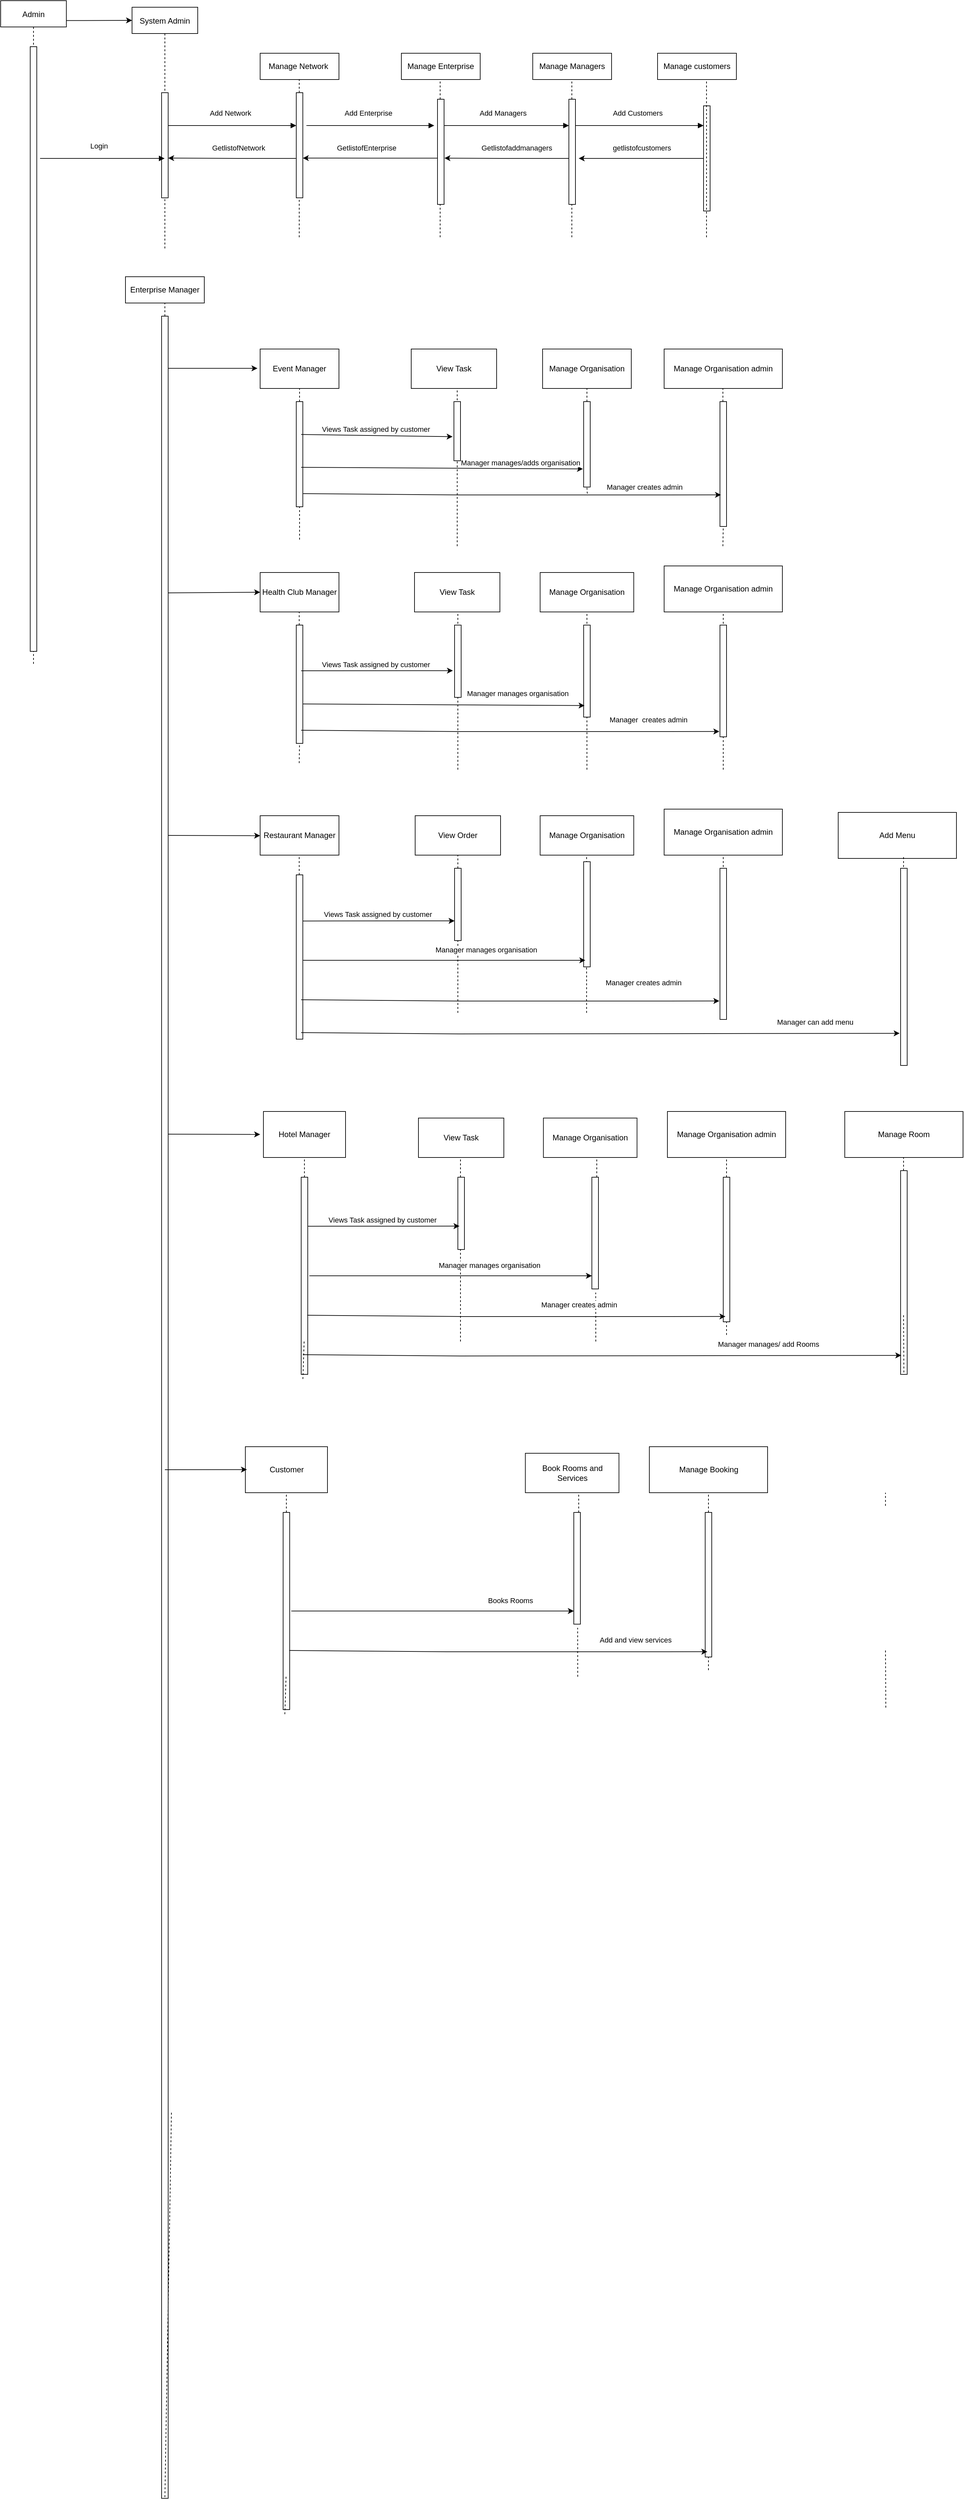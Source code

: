 <mxfile version="20.6.2" type="device"><diagram id="kgpKYQtTHZ0yAKxKKP6v" name="Page-1"><mxGraphModel dx="1221" dy="681" grid="1" gridSize="10" guides="1" tooltips="1" connect="1" arrows="1" fold="1" page="1" pageScale="1" pageWidth="850" pageHeight="1100" math="0" shadow="0"><root><mxCell id="0"/><mxCell id="1" parent="0"/><mxCell id="3nuBFxr9cyL0pnOWT2aG-1" value="Admin" style="shape=umlLifeline;perimeter=lifelinePerimeter;container=1;collapsible=0;recursiveResize=0;rounded=0;shadow=0;strokeWidth=1;" parent="1" vertex="1"><mxGeometry x="120" width="100" height="1010" as="geometry"/></mxCell><mxCell id="3nuBFxr9cyL0pnOWT2aG-2" value="" style="points=[];perimeter=orthogonalPerimeter;rounded=0;shadow=0;strokeWidth=1;" parent="3nuBFxr9cyL0pnOWT2aG-1" vertex="1"><mxGeometry x="45" y="70" width="10" height="920" as="geometry"/></mxCell><mxCell id="3nuBFxr9cyL0pnOWT2aG-5" value="System Admin" style="shape=umlLifeline;perimeter=lifelinePerimeter;container=1;collapsible=0;recursiveResize=0;rounded=0;shadow=0;strokeWidth=1;" parent="1" vertex="1"><mxGeometry x="320" y="10" width="100" height="370" as="geometry"/></mxCell><mxCell id="3nuBFxr9cyL0pnOWT2aG-6" value="" style="points=[];perimeter=orthogonalPerimeter;rounded=0;shadow=0;strokeWidth=1;" parent="3nuBFxr9cyL0pnOWT2aG-5" vertex="1"><mxGeometry x="45" y="130" width="10" height="160" as="geometry"/></mxCell><mxCell id="3nuBFxr9cyL0pnOWT2aG-8" value="Login " style="verticalAlign=bottom;endArrow=block;shadow=0;strokeWidth=1;" parent="1" target="3nuBFxr9cyL0pnOWT2aG-5" edge="1"><mxGeometry x="-0.033" y="10" relative="1" as="geometry"><mxPoint x="180" y="240" as="sourcePoint"/><Array as="points"/><mxPoint as="offset"/></mxGeometry></mxCell><mxCell id="jRgz4-B-qj4-NS5iM1gF-8" value="Manage Network&amp;nbsp;" style="rounded=0;whiteSpace=wrap;html=1;" vertex="1" parent="1"><mxGeometry x="515" y="80" width="120" height="40" as="geometry"/></mxCell><mxCell id="jRgz4-B-qj4-NS5iM1gF-14" value="Manage Enterprise" style="rounded=0;whiteSpace=wrap;html=1;" vertex="1" parent="1"><mxGeometry x="730" y="80" width="120" height="40" as="geometry"/></mxCell><mxCell id="jRgz4-B-qj4-NS5iM1gF-15" value="Manage Managers" style="rounded=0;whiteSpace=wrap;html=1;" vertex="1" parent="1"><mxGeometry x="930" y="80" width="120" height="40" as="geometry"/></mxCell><mxCell id="jRgz4-B-qj4-NS5iM1gF-16" value="Manage customers" style="rounded=0;whiteSpace=wrap;html=1;" vertex="1" parent="1"><mxGeometry x="1120" y="80" width="120" height="40" as="geometry"/></mxCell><mxCell id="jRgz4-B-qj4-NS5iM1gF-18" value="Add Network" style="verticalAlign=bottom;endArrow=block;shadow=0;strokeWidth=1;" edge="1" parent="1"><mxGeometry x="-0.028" y="10" relative="1" as="geometry"><mxPoint x="375.5" y="190" as="sourcePoint"/><mxPoint x="570" y="190" as="targetPoint"/><Array as="points"><mxPoint x="470.5" y="190"/></Array><mxPoint as="offset"/></mxGeometry></mxCell><mxCell id="jRgz4-B-qj4-NS5iM1gF-20" value="&lt;div style=&quot;text-align: center;&quot;&gt;&lt;span style=&quot;font-size: 11px; background-color: rgb(255, 255, 255);&quot;&gt;GetlistofNetwork&lt;/span&gt;&lt;/div&gt;" style="text;whiteSpace=wrap;html=1;" vertex="1" parent="1"><mxGeometry x="440" y="210" width="100" height="40" as="geometry"/></mxCell><mxCell id="jRgz4-B-qj4-NS5iM1gF-23" value="" style="points=[];perimeter=orthogonalPerimeter;rounded=0;shadow=0;strokeWidth=1;" vertex="1" parent="1"><mxGeometry x="1190" y="160" width="10" height="160" as="geometry"/></mxCell><mxCell id="jRgz4-B-qj4-NS5iM1gF-24" value="Add Enterprise" style="verticalAlign=bottom;endArrow=block;shadow=0;strokeWidth=1;" edge="1" parent="1"><mxGeometry x="-0.028" y="10" relative="1" as="geometry"><mxPoint x="585.5" y="190" as="sourcePoint"/><mxPoint x="780" y="190" as="targetPoint"/><Array as="points"><mxPoint x="680.5" y="190"/></Array><mxPoint as="offset"/></mxGeometry></mxCell><mxCell id="jRgz4-B-qj4-NS5iM1gF-25" style="edgeStyle=orthogonalEdgeStyle;rounded=0;orthogonalLoop=1;jettySize=auto;html=1;exitX=0.048;exitY=0.56;exitDx=0;exitDy=0;exitPerimeter=0;entryX=1;entryY=0.622;entryDx=0;entryDy=0;entryPerimeter=0;" edge="1" parent="1" source="jRgz4-B-qj4-NS5iM1gF-21" target="jRgz4-B-qj4-NS5iM1gF-1"><mxGeometry relative="1" as="geometry"><mxPoint x="780" y="240.03" as="sourcePoint"/><mxPoint x="590.55" y="239.55" as="targetPoint"/><Array as="points"/></mxGeometry></mxCell><mxCell id="jRgz4-B-qj4-NS5iM1gF-27" value="&lt;span style=&quot;color: rgb(0, 0, 0); font-family: Helvetica; font-size: 11px; font-style: normal; font-variant-ligatures: normal; font-variant-caps: normal; font-weight: 400; letter-spacing: normal; orphans: 2; text-align: center; text-indent: 0px; text-transform: none; widows: 2; word-spacing: 0px; -webkit-text-stroke-width: 0px; background-color: rgb(255, 255, 255); text-decoration-thickness: initial; text-decoration-style: initial; text-decoration-color: initial; float: none; display: inline !important;&quot;&gt;GetlistofEnterprise&lt;/span&gt;" style="text;whiteSpace=wrap;html=1;" vertex="1" parent="1"><mxGeometry x="630" y="210" width="110" height="40" as="geometry"/></mxCell><mxCell id="jRgz4-B-qj4-NS5iM1gF-28" value="Add Managers" style="verticalAlign=bottom;endArrow=block;shadow=0;strokeWidth=1;" edge="1" parent="1"><mxGeometry x="-0.028" y="10" relative="1" as="geometry"><mxPoint x="790.5" y="190" as="sourcePoint"/><mxPoint x="985" y="190" as="targetPoint"/><Array as="points"><mxPoint x="885.5" y="190"/></Array><mxPoint as="offset"/></mxGeometry></mxCell><mxCell id="jRgz4-B-qj4-NS5iM1gF-29" value="Add Customers" style="verticalAlign=bottom;endArrow=block;shadow=0;strokeWidth=1;" edge="1" parent="1"><mxGeometry x="-0.028" y="10" relative="1" as="geometry"><mxPoint x="995.5" y="190" as="sourcePoint"/><mxPoint x="1190" y="190" as="targetPoint"/><Array as="points"><mxPoint x="1090.5" y="190"/></Array><mxPoint as="offset"/></mxGeometry></mxCell><mxCell id="jRgz4-B-qj4-NS5iM1gF-30" style="edgeStyle=orthogonalEdgeStyle;rounded=0;orthogonalLoop=1;jettySize=auto;html=1;exitX=-0.055;exitY=0.503;exitDx=0;exitDy=0;exitPerimeter=0;" edge="1" parent="1"><mxGeometry relative="1" as="geometry"><mxPoint x="985" y="240.03" as="sourcePoint"/><mxPoint x="795.55" y="239.55" as="targetPoint"/><Array as="points"><mxPoint x="890.55" y="240.55"/></Array></mxGeometry></mxCell><mxCell id="jRgz4-B-qj4-NS5iM1gF-31" style="edgeStyle=orthogonalEdgeStyle;rounded=0;orthogonalLoop=1;jettySize=auto;html=1;exitX=-0.055;exitY=0.503;exitDx=0;exitDy=0;exitPerimeter=0;" edge="1" parent="1"><mxGeometry relative="1" as="geometry"><mxPoint x="1190" y="240.03" as="sourcePoint"/><mxPoint x="1000" y="240" as="targetPoint"/><Array as="points"><mxPoint x="1095.55" y="240.55"/></Array></mxGeometry></mxCell><mxCell id="jRgz4-B-qj4-NS5iM1gF-32" value="&lt;div style=&quot;text-align: center;&quot;&gt;&lt;span style=&quot;font-size: 11px; background-color: rgb(255, 255, 255);&quot;&gt;Getlistofaddmanagers&lt;/span&gt;&lt;/div&gt;" style="text;whiteSpace=wrap;html=1;" vertex="1" parent="1"><mxGeometry x="850" y="210" width="110" height="40" as="geometry"/></mxCell><mxCell id="jRgz4-B-qj4-NS5iM1gF-33" value="&lt;div style=&quot;text-align: center;&quot;&gt;&lt;span style=&quot;font-size: 11px; background-color: rgb(255, 255, 255);&quot;&gt;getlistofcustomers&lt;/span&gt;&lt;/div&gt;" style="text;whiteSpace=wrap;html=1;" vertex="1" parent="1"><mxGeometry x="1050" y="210" width="110" height="40" as="geometry"/></mxCell><mxCell id="jRgz4-B-qj4-NS5iM1gF-34" value="Enterprise Manager" style="rounded=0;whiteSpace=wrap;html=1;" vertex="1" parent="1"><mxGeometry x="310" y="420" width="120" height="40" as="geometry"/></mxCell><mxCell id="jRgz4-B-qj4-NS5iM1gF-51" value="Health Club&amp;nbsp;Manager" style="rounded=0;whiteSpace=wrap;html=1;" vertex="1" parent="1"><mxGeometry x="515" y="870" width="120" height="60" as="geometry"/></mxCell><mxCell id="jRgz4-B-qj4-NS5iM1gF-54" value="View Task" style="rounded=0;whiteSpace=wrap;html=1;" vertex="1" parent="1"><mxGeometry x="745" y="530" width="130" height="60" as="geometry"/></mxCell><mxCell id="jRgz4-B-qj4-NS5iM1gF-55" value="Manage Organisation" style="rounded=0;whiteSpace=wrap;html=1;" vertex="1" parent="1"><mxGeometry x="945" y="530" width="135" height="60" as="geometry"/></mxCell><mxCell id="jRgz4-B-qj4-NS5iM1gF-56" value="Manage Organisation admin" style="rounded=0;whiteSpace=wrap;html=1;" vertex="1" parent="1"><mxGeometry x="1130" y="530" width="180" height="60" as="geometry"/></mxCell><mxCell id="jRgz4-B-qj4-NS5iM1gF-59" value="Manage Organisation admin" style="rounded=0;whiteSpace=wrap;html=1;" vertex="1" parent="1"><mxGeometry x="1130" y="860" width="180" height="70" as="geometry"/></mxCell><mxCell id="jRgz4-B-qj4-NS5iM1gF-63" value="Add Menu" style="rounded=0;whiteSpace=wrap;html=1;" vertex="1" parent="1"><mxGeometry x="1395" y="1235" width="180" height="70" as="geometry"/></mxCell><mxCell id="jRgz4-B-qj4-NS5iM1gF-71" value="" style="endArrow=none;dashed=1;html=1;rounded=0;entryX=0.5;entryY=1;entryDx=0;entryDy=0;startArrow=none;" edge="1" parent="1" source="jRgz4-B-qj4-NS5iM1gF-70" target="jRgz4-B-qj4-NS5iM1gF-34"><mxGeometry width="50" height="50" relative="1" as="geometry"><mxPoint x="370" y="780" as="sourcePoint"/><mxPoint x="390" y="540" as="targetPoint"/></mxGeometry></mxCell><mxCell id="jRgz4-B-qj4-NS5iM1gF-70" value="" style="points=[];perimeter=orthogonalPerimeter;rounded=0;shadow=0;strokeWidth=1;" vertex="1" parent="1"><mxGeometry x="365" y="480" width="10" height="3320" as="geometry"/></mxCell><mxCell id="jRgz4-B-qj4-NS5iM1gF-72" value="" style="endArrow=none;dashed=1;html=1;rounded=0;entryX=0.5;entryY=1;entryDx=0;entryDy=0;" edge="1" parent="1" target="jRgz4-B-qj4-NS5iM1gF-70"><mxGeometry width="50" height="50" relative="1" as="geometry"><mxPoint x="380" y="3213.2" as="sourcePoint"/><mxPoint x="370" y="460" as="targetPoint"/></mxGeometry></mxCell><mxCell id="jRgz4-B-qj4-NS5iM1gF-76" value="" style="endArrow=classic;html=1;rounded=0;" edge="1" parent="1"><mxGeometry width="50" height="50" relative="1" as="geometry"><mxPoint x="375" y="559.38" as="sourcePoint"/><mxPoint x="510.88" y="559.38" as="targetPoint"/><Array as="points"/></mxGeometry></mxCell><mxCell id="jRgz4-B-qj4-NS5iM1gF-77" value="Event Manager" style="rounded=0;whiteSpace=wrap;html=1;" vertex="1" parent="1"><mxGeometry x="515" y="530" width="120" height="60" as="geometry"/></mxCell><mxCell id="jRgz4-B-qj4-NS5iM1gF-78" value="" style="endArrow=classic;html=1;rounded=0;exitX=0.979;exitY=0.381;exitDx=0;exitDy=0;exitPerimeter=0;" edge="1" parent="1"><mxGeometry width="50" height="50" relative="1" as="geometry"><mxPoint x="374.79" y="900.99" as="sourcePoint"/><mxPoint x="515.0" y="900.0" as="targetPoint"/><Array as="points"/></mxGeometry></mxCell><mxCell id="jRgz4-B-qj4-NS5iM1gF-80" value="View Task" style="rounded=0;whiteSpace=wrap;html=1;" vertex="1" parent="1"><mxGeometry x="750" y="870" width="130" height="60" as="geometry"/></mxCell><mxCell id="jRgz4-B-qj4-NS5iM1gF-81" value="Manage Organisation" style="rounded=0;whiteSpace=wrap;html=1;" vertex="1" parent="1"><mxGeometry x="941.25" y="870" width="142.5" height="60" as="geometry"/></mxCell><mxCell id="jRgz4-B-qj4-NS5iM1gF-82" value="Manage Organisation admin" style="rounded=0;whiteSpace=wrap;html=1;" vertex="1" parent="1"><mxGeometry x="1130" y="1230" width="180" height="70" as="geometry"/></mxCell><mxCell id="jRgz4-B-qj4-NS5iM1gF-83" value="View Order" style="rounded=0;whiteSpace=wrap;html=1;" vertex="1" parent="1"><mxGeometry x="751" y="1240" width="130" height="60" as="geometry"/></mxCell><mxCell id="jRgz4-B-qj4-NS5iM1gF-84" value="Manage Organisation" style="rounded=0;whiteSpace=wrap;html=1;" vertex="1" parent="1"><mxGeometry x="941.25" y="1240" width="142.5" height="60" as="geometry"/></mxCell><mxCell id="jRgz4-B-qj4-NS5iM1gF-86" value="" style="endArrow=classic;html=1;rounded=0;exitX=1.011;exitY=0.428;exitDx=0;exitDy=0;exitPerimeter=0;" edge="1" parent="1"><mxGeometry width="50" height="50" relative="1" as="geometry"><mxPoint x="375.11" y="1270" as="sourcePoint"/><mxPoint x="515.0" y="1270.4" as="targetPoint"/><Array as="points"/></mxGeometry></mxCell><mxCell id="jRgz4-B-qj4-NS5iM1gF-87" value="Restaurant&amp;nbsp;Manager" style="rounded=0;whiteSpace=wrap;html=1;" vertex="1" parent="1"><mxGeometry x="515" y="1240" width="120" height="60" as="geometry"/></mxCell><mxCell id="jRgz4-B-qj4-NS5iM1gF-91" value="Hotel Manager" style="rounded=0;whiteSpace=wrap;html=1;" vertex="1" parent="1"><mxGeometry x="520" y="1690" width="125" height="70" as="geometry"/></mxCell><mxCell id="jRgz4-B-qj4-NS5iM1gF-95" value="" style="endArrow=classic;html=1;rounded=0;exitX=1.011;exitY=0.428;exitDx=0;exitDy=0;exitPerimeter=0;" edge="1" parent="1"><mxGeometry width="50" height="50" relative="1" as="geometry"><mxPoint x="375.11" y="1724.47" as="sourcePoint"/><mxPoint x="515.0" y="1724.87" as="targetPoint"/><Array as="points"/></mxGeometry></mxCell><mxCell id="jRgz4-B-qj4-NS5iM1gF-96" value="Manage Room" style="rounded=0;whiteSpace=wrap;html=1;" vertex="1" parent="1"><mxGeometry x="1405" y="1690" width="180" height="70" as="geometry"/></mxCell><mxCell id="jRgz4-B-qj4-NS5iM1gF-97" value="Manage Organisation admin" style="rounded=0;whiteSpace=wrap;html=1;" vertex="1" parent="1"><mxGeometry x="1135" y="1690" width="180" height="70" as="geometry"/></mxCell><mxCell id="jRgz4-B-qj4-NS5iM1gF-98" value="View Task" style="rounded=0;whiteSpace=wrap;html=1;" vertex="1" parent="1"><mxGeometry x="756" y="1700" width="130" height="60" as="geometry"/></mxCell><mxCell id="jRgz4-B-qj4-NS5iM1gF-99" value="Manage Organisation" style="rounded=0;whiteSpace=wrap;html=1;" vertex="1" parent="1"><mxGeometry x="946.25" y="1700" width="142.5" height="60" as="geometry"/></mxCell><mxCell id="jRgz4-B-qj4-NS5iM1gF-100" value="" style="endArrow=none;dashed=1;html=1;rounded=0;entryX=0.5;entryY=1;entryDx=0;entryDy=0;startArrow=none;" edge="1" parent="1" source="jRgz4-B-qj4-NS5iM1gF-108"><mxGeometry width="50" height="50" relative="1" as="geometry"><mxPoint x="574" y="1580" as="sourcePoint"/><mxPoint x="574.47" y="1300" as="targetPoint"/></mxGeometry></mxCell><mxCell id="jRgz4-B-qj4-NS5iM1gF-101" value="" style="endArrow=none;dashed=1;html=1;rounded=0;entryX=0.5;entryY=1;entryDx=0;entryDy=0;startArrow=none;" edge="1" parent="1" source="jRgz4-B-qj4-NS5iM1gF-104" target="jRgz4-B-qj4-NS5iM1gF-77"><mxGeometry width="50" height="50" relative="1" as="geometry"><mxPoint x="575" y="820" as="sourcePoint"/><mxPoint x="570" y="600" as="targetPoint"/></mxGeometry></mxCell><mxCell id="jRgz4-B-qj4-NS5iM1gF-102" value="" style="endArrow=none;dashed=1;html=1;rounded=0;entryX=0.5;entryY=1;entryDx=0;entryDy=0;startArrow=none;" edge="1" parent="1" source="jRgz4-B-qj4-NS5iM1gF-106"><mxGeometry width="50" height="50" relative="1" as="geometry"><mxPoint x="574.47" y="1160" as="sourcePoint"/><mxPoint x="574.47" y="930" as="targetPoint"/></mxGeometry></mxCell><mxCell id="jRgz4-B-qj4-NS5iM1gF-103" value="" style="endArrow=none;dashed=1;html=1;rounded=0;entryX=0.5;entryY=1;entryDx=0;entryDy=0;startArrow=none;" edge="1" parent="1" source="jRgz4-B-qj4-NS5iM1gF-110"><mxGeometry width="50" height="50" relative="1" as="geometry"><mxPoint x="581.97" y="2040" as="sourcePoint"/><mxPoint x="582.44" y="1760" as="targetPoint"/></mxGeometry></mxCell><mxCell id="jRgz4-B-qj4-NS5iM1gF-104" value="" style="points=[];perimeter=orthogonalPerimeter;rounded=0;shadow=0;strokeWidth=1;" vertex="1" parent="1"><mxGeometry x="570" y="610" width="10" height="160" as="geometry"/></mxCell><mxCell id="jRgz4-B-qj4-NS5iM1gF-105" value="" style="endArrow=none;dashed=1;html=1;rounded=0;entryX=0.5;entryY=1;entryDx=0;entryDy=0;" edge="1" parent="1" target="jRgz4-B-qj4-NS5iM1gF-104"><mxGeometry width="50" height="50" relative="1" as="geometry"><mxPoint x="575" y="820" as="sourcePoint"/><mxPoint x="575" y="590" as="targetPoint"/></mxGeometry></mxCell><mxCell id="jRgz4-B-qj4-NS5iM1gF-106" value="" style="points=[];perimeter=orthogonalPerimeter;rounded=0;shadow=0;strokeWidth=1;" vertex="1" parent="1"><mxGeometry x="570" y="950" width="10" height="180" as="geometry"/></mxCell><mxCell id="jRgz4-B-qj4-NS5iM1gF-107" value="" style="endArrow=none;dashed=1;html=1;rounded=0;entryX=0.5;entryY=1;entryDx=0;entryDy=0;" edge="1" parent="1" target="jRgz4-B-qj4-NS5iM1gF-106"><mxGeometry width="50" height="50" relative="1" as="geometry"><mxPoint x="574.47" y="1160" as="sourcePoint"/><mxPoint x="574.47" y="930" as="targetPoint"/></mxGeometry></mxCell><mxCell id="jRgz4-B-qj4-NS5iM1gF-108" value="" style="points=[];perimeter=orthogonalPerimeter;rounded=0;shadow=0;strokeWidth=1;" vertex="1" parent="1"><mxGeometry x="570" y="1330" width="10" height="250" as="geometry"/></mxCell><mxCell id="jRgz4-B-qj4-NS5iM1gF-109" value="" style="endArrow=none;dashed=1;html=1;rounded=0;entryX=0.5;entryY=1;entryDx=0;entryDy=0;" edge="1" parent="1" target="jRgz4-B-qj4-NS5iM1gF-108"><mxGeometry width="50" height="50" relative="1" as="geometry"><mxPoint x="574" y="1580" as="sourcePoint"/><mxPoint x="574.47" y="1300" as="targetPoint"/></mxGeometry></mxCell><mxCell id="jRgz4-B-qj4-NS5iM1gF-110" value="" style="points=[];perimeter=orthogonalPerimeter;rounded=0;shadow=0;strokeWidth=1;" vertex="1" parent="1"><mxGeometry x="577.5" y="1790" width="10" height="300" as="geometry"/></mxCell><mxCell id="jRgz4-B-qj4-NS5iM1gF-111" value="" style="endArrow=none;dashed=1;html=1;rounded=0;" edge="1" parent="1"><mxGeometry width="50" height="50" relative="1" as="geometry"><mxPoint x="581.97" y="2040" as="sourcePoint"/><mxPoint x="580" y="2100" as="targetPoint"/></mxGeometry></mxCell><mxCell id="jRgz4-B-qj4-NS5iM1gF-112" value="" style="endArrow=none;dashed=1;html=1;rounded=0;entryX=0.5;entryY=1;entryDx=0;entryDy=0;startArrow=none;" edge="1" parent="1"><mxGeometry width="50" height="50" relative="1" as="geometry"><mxPoint x="815" y="830" as="sourcePoint"/><mxPoint x="815" y="590" as="targetPoint"/></mxGeometry></mxCell><mxCell id="jRgz4-B-qj4-NS5iM1gF-118" value="" style="endArrow=none;dashed=1;html=1;rounded=0;entryX=0.5;entryY=1;entryDx=0;entryDy=0;startArrow=none;" edge="1" parent="1" source="jRgz4-B-qj4-NS5iM1gF-116" target="jRgz4-B-qj4-NS5iM1gF-55"><mxGeometry width="50" height="50" relative="1" as="geometry"><mxPoint x="1013" y="810" as="sourcePoint"/><mxPoint x="800" y="850" as="targetPoint"/></mxGeometry></mxCell><mxCell id="jRgz4-B-qj4-NS5iM1gF-122" value="" style="points=[];perimeter=orthogonalPerimeter;rounded=0;shadow=0;strokeWidth=1;" vertex="1" parent="1"><mxGeometry x="810" y="610" width="10" height="90" as="geometry"/></mxCell><mxCell id="jRgz4-B-qj4-NS5iM1gF-116" value="" style="points=[];perimeter=orthogonalPerimeter;rounded=0;shadow=0;strokeWidth=1;" vertex="1" parent="1"><mxGeometry x="1007.5" y="610" width="10" height="130" as="geometry"/></mxCell><mxCell id="jRgz4-B-qj4-NS5iM1gF-123" value="" style="endArrow=none;dashed=1;html=1;rounded=0;entryX=0.5;entryY=1;entryDx=0;entryDy=0;" edge="1" parent="1" target="jRgz4-B-qj4-NS5iM1gF-116"><mxGeometry width="50" height="50" relative="1" as="geometry"><mxPoint x="1013" y="750" as="sourcePoint"/><mxPoint x="1012.5" y="590" as="targetPoint"/></mxGeometry></mxCell><mxCell id="jRgz4-B-qj4-NS5iM1gF-124" value="" style="endArrow=none;dashed=1;html=1;rounded=0;entryX=0.5;entryY=1;entryDx=0;entryDy=0;startArrow=none;" edge="1" parent="1" source="jRgz4-B-qj4-NS5iM1gF-117"><mxGeometry width="50" height="50" relative="1" as="geometry"><mxPoint x="1219.47" y="830" as="sourcePoint"/><mxPoint x="1219.47" y="590" as="targetPoint"/></mxGeometry></mxCell><mxCell id="jRgz4-B-qj4-NS5iM1gF-117" value="" style="points=[];perimeter=orthogonalPerimeter;rounded=0;shadow=0;strokeWidth=1;" vertex="1" parent="1"><mxGeometry x="1215" y="610" width="10" height="190" as="geometry"/></mxCell><mxCell id="jRgz4-B-qj4-NS5iM1gF-125" value="" style="endArrow=none;dashed=1;html=1;rounded=0;entryX=0.5;entryY=1;entryDx=0;entryDy=0;startArrow=none;" edge="1" parent="1" target="jRgz4-B-qj4-NS5iM1gF-117"><mxGeometry width="50" height="50" relative="1" as="geometry"><mxPoint x="1219.47" y="830" as="sourcePoint"/><mxPoint x="1219.47" y="590" as="targetPoint"/></mxGeometry></mxCell><mxCell id="jRgz4-B-qj4-NS5iM1gF-126" value="" style="endArrow=none;dashed=1;html=1;rounded=0;entryX=0.5;entryY=1;entryDx=0;entryDy=0;startArrow=none;" edge="1" parent="1"><mxGeometry width="50" height="50" relative="1" as="geometry"><mxPoint x="816" y="1170" as="sourcePoint"/><mxPoint x="816" y="930" as="targetPoint"/></mxGeometry></mxCell><mxCell id="jRgz4-B-qj4-NS5iM1gF-127" value="" style="points=[];perimeter=orthogonalPerimeter;rounded=0;shadow=0;strokeWidth=1;" vertex="1" parent="1"><mxGeometry x="811" y="950" width="10" height="110" as="geometry"/></mxCell><mxCell id="jRgz4-B-qj4-NS5iM1gF-134" value="" style="endArrow=none;dashed=1;html=1;rounded=0;entryX=0.5;entryY=1;entryDx=0;entryDy=0;startArrow=none;" edge="1" parent="1"><mxGeometry width="50" height="50" relative="1" as="geometry"><mxPoint x="1220" y="1170" as="sourcePoint"/><mxPoint x="1220" y="930" as="targetPoint"/></mxGeometry></mxCell><mxCell id="jRgz4-B-qj4-NS5iM1gF-135" value="" style="points=[];perimeter=orthogonalPerimeter;rounded=0;shadow=0;strokeWidth=1;" vertex="1" parent="1"><mxGeometry x="1215" y="950" width="10" height="170" as="geometry"/></mxCell><mxCell id="jRgz4-B-qj4-NS5iM1gF-136" value="" style="endArrow=none;dashed=1;html=1;rounded=0;entryX=0.5;entryY=1;entryDx=0;entryDy=0;startArrow=none;" edge="1" parent="1"><mxGeometry width="50" height="50" relative="1" as="geometry"><mxPoint x="1012.5" y="1170" as="sourcePoint"/><mxPoint x="1012.5" y="930" as="targetPoint"/></mxGeometry></mxCell><mxCell id="jRgz4-B-qj4-NS5iM1gF-137" value="" style="points=[];perimeter=orthogonalPerimeter;rounded=0;shadow=0;strokeWidth=1;" vertex="1" parent="1"><mxGeometry x="1007.5" y="950" width="10" height="140" as="geometry"/></mxCell><mxCell id="jRgz4-B-qj4-NS5iM1gF-138" value="" style="endArrow=none;dashed=1;html=1;rounded=0;entryX=0.5;entryY=1;entryDx=0;entryDy=0;startArrow=none;" edge="1" parent="1" source="jRgz4-B-qj4-NS5iM1gF-139"><mxGeometry width="50" height="50" relative="1" as="geometry"><mxPoint x="816" y="1540" as="sourcePoint"/><mxPoint x="816" y="1300" as="targetPoint"/></mxGeometry></mxCell><mxCell id="jRgz4-B-qj4-NS5iM1gF-140" value="" style="endArrow=none;dashed=1;html=1;rounded=0;entryX=0.5;entryY=1;entryDx=0;entryDy=0;startArrow=none;" edge="1" parent="1"><mxGeometry width="50" height="50" relative="1" as="geometry"><mxPoint x="1011.97" y="1540" as="sourcePoint"/><mxPoint x="1011.97" y="1300" as="targetPoint"/></mxGeometry></mxCell><mxCell id="jRgz4-B-qj4-NS5iM1gF-141" value="" style="points=[];perimeter=orthogonalPerimeter;rounded=0;shadow=0;strokeWidth=1;" vertex="1" parent="1"><mxGeometry x="1007.5" y="1310" width="10" height="160" as="geometry"/></mxCell><mxCell id="jRgz4-B-qj4-NS5iM1gF-142" value="" style="endArrow=none;dashed=1;html=1;rounded=0;entryX=0.5;entryY=1;entryDx=0;entryDy=0;startArrow=none;" edge="1" parent="1"><mxGeometry width="50" height="50" relative="1" as="geometry"><mxPoint x="1220" y="1540" as="sourcePoint"/><mxPoint x="1220" y="1300" as="targetPoint"/></mxGeometry></mxCell><mxCell id="jRgz4-B-qj4-NS5iM1gF-143" value="" style="points=[];perimeter=orthogonalPerimeter;rounded=0;shadow=0;strokeWidth=1;" vertex="1" parent="1"><mxGeometry x="1215" y="1320" width="10" height="230" as="geometry"/></mxCell><mxCell id="jRgz4-B-qj4-NS5iM1gF-139" value="" style="points=[];perimeter=orthogonalPerimeter;rounded=0;shadow=0;strokeWidth=1;" vertex="1" parent="1"><mxGeometry x="811" y="1320" width="10" height="110" as="geometry"/></mxCell><mxCell id="jRgz4-B-qj4-NS5iM1gF-145" value="" style="endArrow=none;dashed=1;html=1;rounded=0;entryX=0.5;entryY=1;entryDx=0;entryDy=0;startArrow=none;" edge="1" parent="1" target="jRgz4-B-qj4-NS5iM1gF-139"><mxGeometry width="50" height="50" relative="1" as="geometry"><mxPoint x="816" y="1540" as="sourcePoint"/><mxPoint x="816" y="1300" as="targetPoint"/></mxGeometry></mxCell><mxCell id="jRgz4-B-qj4-NS5iM1gF-149" value="" style="endArrow=none;dashed=1;html=1;rounded=0;entryX=0.57;entryY=1.039;entryDx=0;entryDy=0;entryPerimeter=0;startArrow=none;" edge="1" parent="1" source="jRgz4-B-qj4-NS5iM1gF-154" target="jRgz4-B-qj4-NS5iM1gF-99"><mxGeometry width="50" height="50" relative="1" as="geometry"><mxPoint x="1030" y="2040" as="sourcePoint"/><mxPoint x="940" y="1780" as="targetPoint"/><Array as="points"/></mxGeometry></mxCell><mxCell id="jRgz4-B-qj4-NS5iM1gF-150" value="" style="endArrow=none;dashed=1;html=1;rounded=0;startArrow=none;" edge="1" parent="1" source="jRgz4-B-qj4-NS5iM1gF-152"><mxGeometry width="50" height="50" relative="1" as="geometry"><mxPoint x="820" y="2040" as="sourcePoint"/><mxPoint x="820" y="1760" as="targetPoint"/></mxGeometry></mxCell><mxCell id="jRgz4-B-qj4-NS5iM1gF-151" value="" style="endArrow=none;dashed=1;html=1;rounded=0;entryX=0.5;entryY=1;entryDx=0;entryDy=0;" edge="1" parent="1" target="jRgz4-B-qj4-NS5iM1gF-97"><mxGeometry width="50" height="50" relative="1" as="geometry"><mxPoint x="1225" y="2030" as="sourcePoint"/><mxPoint x="1220" y="1770" as="targetPoint"/></mxGeometry></mxCell><mxCell id="jRgz4-B-qj4-NS5iM1gF-152" value="" style="points=[];perimeter=orthogonalPerimeter;rounded=0;shadow=0;strokeWidth=1;" vertex="1" parent="1"><mxGeometry x="816" y="1790" width="10" height="110" as="geometry"/></mxCell><mxCell id="jRgz4-B-qj4-NS5iM1gF-153" value="" style="endArrow=none;dashed=1;html=1;rounded=0;" edge="1" parent="1" target="jRgz4-B-qj4-NS5iM1gF-152"><mxGeometry width="50" height="50" relative="1" as="geometry"><mxPoint x="820" y="2040" as="sourcePoint"/><mxPoint x="820" y="1760" as="targetPoint"/></mxGeometry></mxCell><mxCell id="jRgz4-B-qj4-NS5iM1gF-154" value="" style="points=[];perimeter=orthogonalPerimeter;rounded=0;shadow=0;strokeWidth=1;" vertex="1" parent="1"><mxGeometry x="1020" y="1790" width="10" height="170" as="geometry"/></mxCell><mxCell id="jRgz4-B-qj4-NS5iM1gF-155" value="" style="endArrow=none;dashed=1;html=1;rounded=0;entryX=0.584;entryY=1.032;entryDx=0;entryDy=0;entryPerimeter=0;" edge="1" parent="1" target="jRgz4-B-qj4-NS5iM1gF-154"><mxGeometry width="50" height="50" relative="1" as="geometry"><mxPoint x="1026" y="2040" as="sourcePoint"/><mxPoint x="1027.475" y="1762.34" as="targetPoint"/><Array as="points"/></mxGeometry></mxCell><mxCell id="jRgz4-B-qj4-NS5iM1gF-156" value="" style="points=[];perimeter=orthogonalPerimeter;rounded=0;shadow=0;strokeWidth=1;" vertex="1" parent="1"><mxGeometry x="1220" y="1790" width="10" height="220" as="geometry"/></mxCell><mxCell id="jRgz4-B-qj4-NS5iM1gF-157" value="" style="endArrow=none;dashed=1;html=1;rounded=0;entryX=0.5;entryY=1;entryDx=0;entryDy=0;startArrow=none;" edge="1" parent="1"><mxGeometry width="50" height="50" relative="1" as="geometry"><mxPoint x="1494.47" y="1540" as="sourcePoint"/><mxPoint x="1494.47" y="1300" as="targetPoint"/></mxGeometry></mxCell><mxCell id="jRgz4-B-qj4-NS5iM1gF-158" value="" style="endArrow=none;dashed=1;html=1;rounded=0;entryX=0.5;entryY=1;entryDx=0;entryDy=0;startArrow=none;" edge="1" parent="1" source="jRgz4-B-qj4-NS5iM1gF-161"><mxGeometry width="50" height="50" relative="1" as="geometry"><mxPoint x="1494.47" y="2000" as="sourcePoint"/><mxPoint x="1494.47" y="1760" as="targetPoint"/></mxGeometry></mxCell><mxCell id="jRgz4-B-qj4-NS5iM1gF-160" value="" style="points=[];perimeter=orthogonalPerimeter;rounded=0;shadow=0;strokeWidth=1;" vertex="1" parent="1"><mxGeometry x="1490" y="1320" width="10" height="300" as="geometry"/></mxCell><mxCell id="jRgz4-B-qj4-NS5iM1gF-161" value="" style="points=[];perimeter=orthogonalPerimeter;rounded=0;shadow=0;strokeWidth=1;" vertex="1" parent="1"><mxGeometry x="1490" y="1780" width="10" height="310" as="geometry"/></mxCell><mxCell id="jRgz4-B-qj4-NS5iM1gF-162" value="" style="endArrow=none;dashed=1;html=1;rounded=0;entryX=0.5;entryY=1;entryDx=0;entryDy=0;startArrow=none;" edge="1" parent="1" target="jRgz4-B-qj4-NS5iM1gF-161"><mxGeometry width="50" height="50" relative="1" as="geometry"><mxPoint x="1494.47" y="2000" as="sourcePoint"/><mxPoint x="1494.47" y="1760" as="targetPoint"/></mxGeometry></mxCell><mxCell id="jRgz4-B-qj4-NS5iM1gF-163" value="" style="endArrow=classic;html=1;rounded=0;entryX=-0.2;entryY=0.593;entryDx=0;entryDy=0;entryPerimeter=0;" edge="1" parent="1" target="jRgz4-B-qj4-NS5iM1gF-122"><mxGeometry width="50" height="50" relative="1" as="geometry"><mxPoint x="577.5" y="660.0" as="sourcePoint"/><mxPoint x="713.38" y="660.0" as="targetPoint"/><Array as="points"/></mxGeometry></mxCell><mxCell id="jRgz4-B-qj4-NS5iM1gF-164" value="Views Task assigned by customer" style="edgeLabel;html=1;align=center;verticalAlign=middle;resizable=0;points=[];" vertex="1" connectable="0" parent="jRgz4-B-qj4-NS5iM1gF-163"><mxGeometry x="-0.235" y="5" relative="1" as="geometry"><mxPoint x="25" y="-5" as="offset"/></mxGeometry></mxCell><mxCell id="jRgz4-B-qj4-NS5iM1gF-165" value="" style="endArrow=classic;html=1;rounded=0;entryX=-0.5;entryY=0.316;entryDx=0;entryDy=0;entryPerimeter=0;exitX=1.003;exitY=0.501;exitDx=0;exitDy=0;exitPerimeter=0;" edge="1" parent="1"><mxGeometry width="50" height="50" relative="1" as="geometry"><mxPoint x="577.5" y="1019.55" as="sourcePoint"/><mxPoint x="808.47" y="1019.33" as="targetPoint"/><Array as="points"/></mxGeometry></mxCell><mxCell id="jRgz4-B-qj4-NS5iM1gF-166" value="Views Task assigned by customer" style="edgeLabel;html=1;align=center;verticalAlign=middle;resizable=0;points=[];" vertex="1" connectable="0" parent="jRgz4-B-qj4-NS5iM1gF-165"><mxGeometry x="-0.235" y="5" relative="1" as="geometry"><mxPoint x="25" y="-5" as="offset"/></mxGeometry></mxCell><mxCell id="jRgz4-B-qj4-NS5iM1gF-167" value="" style="endArrow=classic;html=1;rounded=0;entryX=-0.5;entryY=0.316;entryDx=0;entryDy=0;entryPerimeter=0;exitX=1.003;exitY=0.501;exitDx=0;exitDy=0;exitPerimeter=0;" edge="1" parent="1"><mxGeometry width="50" height="50" relative="1" as="geometry"><mxPoint x="587.5" y="1864.6" as="sourcePoint"/><mxPoint x="818.47" y="1864.38" as="targetPoint"/><Array as="points"/></mxGeometry></mxCell><mxCell id="jRgz4-B-qj4-NS5iM1gF-168" value="Views Task assigned by customer" style="edgeLabel;html=1;align=center;verticalAlign=middle;resizable=0;points=[];" vertex="1" connectable="0" parent="jRgz4-B-qj4-NS5iM1gF-167"><mxGeometry x="-0.235" y="5" relative="1" as="geometry"><mxPoint x="25" y="-5" as="offset"/></mxGeometry></mxCell><mxCell id="jRgz4-B-qj4-NS5iM1gF-169" value="" style="endArrow=classic;html=1;rounded=0;exitX=0.5;exitY=0.033;exitDx=0;exitDy=0;exitPerimeter=0;" edge="1" parent="1"><mxGeometry width="50" height="50" relative="1" as="geometry"><mxPoint x="220" y="30.26" as="sourcePoint"/><mxPoint x="320" y="30" as="targetPoint"/><Array as="points"/></mxGeometry></mxCell><mxCell id="jRgz4-B-qj4-NS5iM1gF-170" value="" style="endArrow=none;dashed=1;html=1;rounded=0;startArrow=none;" edge="1" parent="1" source="jRgz4-B-qj4-NS5iM1gF-1"><mxGeometry width="50" height="50" relative="1" as="geometry"><mxPoint x="574.52" y="360" as="sourcePoint"/><mxPoint x="574.52" y="120" as="targetPoint"/></mxGeometry></mxCell><mxCell id="jRgz4-B-qj4-NS5iM1gF-171" value="" style="endArrow=none;dashed=1;html=1;rounded=0;startArrow=none;" edge="1" parent="1" source="jRgz4-B-qj4-NS5iM1gF-21"><mxGeometry width="50" height="50" relative="1" as="geometry"><mxPoint x="789.05" y="360" as="sourcePoint"/><mxPoint x="789.05" y="120" as="targetPoint"/></mxGeometry></mxCell><mxCell id="jRgz4-B-qj4-NS5iM1gF-21" value="" style="points=[];perimeter=orthogonalPerimeter;rounded=0;shadow=0;strokeWidth=1;" vertex="1" parent="1"><mxGeometry x="785" y="150" width="10" height="160" as="geometry"/></mxCell><mxCell id="jRgz4-B-qj4-NS5iM1gF-172" value="" style="endArrow=none;dashed=1;html=1;rounded=0;" edge="1" parent="1" target="jRgz4-B-qj4-NS5iM1gF-21"><mxGeometry width="50" height="50" relative="1" as="geometry"><mxPoint x="789.05" y="360" as="sourcePoint"/><mxPoint x="789.05" y="120" as="targetPoint"/></mxGeometry></mxCell><mxCell id="jRgz4-B-qj4-NS5iM1gF-173" value="" style="endArrow=none;dashed=1;html=1;rounded=0;startArrow=none;" edge="1" parent="1" source="jRgz4-B-qj4-NS5iM1gF-22"><mxGeometry width="50" height="50" relative="1" as="geometry"><mxPoint x="989.52" y="360" as="sourcePoint"/><mxPoint x="989.52" y="120" as="targetPoint"/></mxGeometry></mxCell><mxCell id="jRgz4-B-qj4-NS5iM1gF-174" value="" style="endArrow=none;dashed=1;html=1;rounded=0;" edge="1" parent="1"><mxGeometry width="50" height="50" relative="1" as="geometry"><mxPoint x="1194.52" y="360" as="sourcePoint"/><mxPoint x="1194.52" y="120" as="targetPoint"/></mxGeometry></mxCell><mxCell id="jRgz4-B-qj4-NS5iM1gF-22" value="" style="points=[];perimeter=orthogonalPerimeter;rounded=0;shadow=0;strokeWidth=1;" vertex="1" parent="1"><mxGeometry x="985" y="150" width="10" height="160" as="geometry"/></mxCell><mxCell id="jRgz4-B-qj4-NS5iM1gF-175" value="" style="endArrow=none;dashed=1;html=1;rounded=0;" edge="1" parent="1" target="jRgz4-B-qj4-NS5iM1gF-22"><mxGeometry width="50" height="50" relative="1" as="geometry"><mxPoint x="989.52" y="360" as="sourcePoint"/><mxPoint x="989.52" y="120" as="targetPoint"/></mxGeometry></mxCell><mxCell id="jRgz4-B-qj4-NS5iM1gF-1" value="" style="points=[];perimeter=orthogonalPerimeter;rounded=0;shadow=0;strokeWidth=1;" vertex="1" parent="1"><mxGeometry x="570" y="140" width="10" height="160" as="geometry"/></mxCell><mxCell id="jRgz4-B-qj4-NS5iM1gF-176" value="" style="endArrow=none;dashed=1;html=1;rounded=0;" edge="1" parent="1" target="jRgz4-B-qj4-NS5iM1gF-1"><mxGeometry width="50" height="50" relative="1" as="geometry"><mxPoint x="574.52" y="360" as="sourcePoint"/><mxPoint x="574.52" y="120" as="targetPoint"/></mxGeometry></mxCell><mxCell id="jRgz4-B-qj4-NS5iM1gF-177" style="edgeStyle=orthogonalEdgeStyle;rounded=0;orthogonalLoop=1;jettySize=auto;html=1;entryX=1;entryY=0.622;entryDx=0;entryDy=0;entryPerimeter=0;" edge="1" parent="1"><mxGeometry relative="1" as="geometry"><mxPoint x="570" y="240" as="sourcePoint"/><mxPoint x="375" y="239.52" as="targetPoint"/><Array as="points"><mxPoint x="481" y="240"/></Array></mxGeometry></mxCell><mxCell id="jRgz4-B-qj4-NS5iM1gF-180" value="" style="endArrow=classic;html=1;rounded=0;entryX=-0.11;entryY=0.788;entryDx=0;entryDy=0;entryPerimeter=0;" edge="1" parent="1" target="jRgz4-B-qj4-NS5iM1gF-116"><mxGeometry width="50" height="50" relative="1" as="geometry"><mxPoint x="577.5" y="710" as="sourcePoint"/><mxPoint x="808" y="713.37" as="targetPoint"/><Array as="points"/></mxGeometry></mxCell><mxCell id="jRgz4-B-qj4-NS5iM1gF-182" value="" style="endArrow=classic;html=1;rounded=0;entryX=0.153;entryY=0.747;entryDx=0;entryDy=0;entryPerimeter=0;" edge="1" parent="1" target="jRgz4-B-qj4-NS5iM1gF-117"><mxGeometry width="50" height="50" relative="1" as="geometry"><mxPoint x="580" y="750" as="sourcePoint"/><mxPoint x="1008.9" y="752.44" as="targetPoint"/><Array as="points"><mxPoint x="820" y="752"/></Array></mxGeometry></mxCell><mxCell id="jRgz4-B-qj4-NS5iM1gF-184" value="" style="endArrow=classic;html=1;rounded=0;entryX=-0.11;entryY=0.788;entryDx=0;entryDy=0;entryPerimeter=0;" edge="1" parent="1"><mxGeometry width="50" height="50" relative="1" as="geometry"><mxPoint x="580" y="1070" as="sourcePoint"/><mxPoint x="1008.9" y="1072.44" as="targetPoint"/><Array as="points"/></mxGeometry></mxCell><mxCell id="jRgz4-B-qj4-NS5iM1gF-185" value="" style="endArrow=classic;html=1;rounded=0;entryX=0.153;entryY=0.747;entryDx=0;entryDy=0;entryPerimeter=0;" edge="1" parent="1"><mxGeometry width="50" height="50" relative="1" as="geometry"><mxPoint x="577.5" y="1110" as="sourcePoint"/><mxPoint x="1214.03" y="1111.93" as="targetPoint"/><Array as="points"><mxPoint x="817.5" y="1112"/></Array></mxGeometry></mxCell><mxCell id="jRgz4-B-qj4-NS5iM1gF-186" value="" style="endArrow=classic;html=1;rounded=0;" edge="1" parent="1"><mxGeometry width="50" height="50" relative="1" as="geometry"><mxPoint x="580" y="1460" as="sourcePoint"/><mxPoint x="1010" y="1460" as="targetPoint"/><Array as="points"><mxPoint x="800" y="1460"/></Array></mxGeometry></mxCell><mxCell id="jRgz4-B-qj4-NS5iM1gF-189" value="" style="endArrow=classic;html=1;rounded=0;entryX=-0.5;entryY=0.316;entryDx=0;entryDy=0;entryPerimeter=0;exitX=1.003;exitY=0.501;exitDx=0;exitDy=0;exitPerimeter=0;" edge="1" parent="1"><mxGeometry width="50" height="50" relative="1" as="geometry"><mxPoint x="580.03" y="1400.22" as="sourcePoint"/><mxPoint x="811.0" y="1400" as="targetPoint"/><Array as="points"/></mxGeometry></mxCell><mxCell id="jRgz4-B-qj4-NS5iM1gF-190" value="Views Task assigned by customer" style="edgeLabel;html=1;align=center;verticalAlign=middle;resizable=0;points=[];" vertex="1" connectable="0" parent="jRgz4-B-qj4-NS5iM1gF-189"><mxGeometry x="-0.235" y="5" relative="1" as="geometry"><mxPoint x="25" y="-5" as="offset"/></mxGeometry></mxCell><mxCell id="jRgz4-B-qj4-NS5iM1gF-191" value="" style="endArrow=classic;html=1;rounded=0;entryX=0.153;entryY=0.747;entryDx=0;entryDy=0;entryPerimeter=0;" edge="1" parent="1"><mxGeometry width="50" height="50" relative="1" as="geometry"><mxPoint x="577.5" y="1520" as="sourcePoint"/><mxPoint x="1214.03" y="1521.93" as="targetPoint"/><Array as="points"><mxPoint x="817.5" y="1522"/></Array></mxGeometry></mxCell><mxCell id="jRgz4-B-qj4-NS5iM1gF-192" value="" style="endArrow=classic;html=1;rounded=0;entryX=-0.147;entryY=0.837;entryDx=0;entryDy=0;entryPerimeter=0;" edge="1" parent="1" target="jRgz4-B-qj4-NS5iM1gF-160"><mxGeometry width="50" height="50" relative="1" as="geometry"><mxPoint x="577.5" y="1570" as="sourcePoint"/><mxPoint x="1214.03" y="1571.93" as="targetPoint"/><Array as="points"><mxPoint x="817.5" y="1572"/></Array></mxGeometry></mxCell><mxCell id="jRgz4-B-qj4-NS5iM1gF-193" value="" style="endArrow=classic;html=1;rounded=0;" edge="1" parent="1"><mxGeometry width="50" height="50" relative="1" as="geometry"><mxPoint x="590" y="1940" as="sourcePoint"/><mxPoint x="1020" y="1940" as="targetPoint"/><Array as="points"><mxPoint x="810" y="1940"/></Array></mxGeometry></mxCell><mxCell id="jRgz4-B-qj4-NS5iM1gF-194" value="" style="endArrow=classic;html=1;rounded=0;entryX=0.153;entryY=0.747;entryDx=0;entryDy=0;entryPerimeter=0;" edge="1" parent="1"><mxGeometry width="50" height="50" relative="1" as="geometry"><mxPoint x="586.73" y="2000" as="sourcePoint"/><mxPoint x="1223.26" y="2001.93" as="targetPoint"/><Array as="points"><mxPoint x="826.73" y="2002"/></Array></mxGeometry></mxCell><mxCell id="jRgz4-B-qj4-NS5iM1gF-195" value="" style="endArrow=classic;html=1;rounded=0;entryX=-0.147;entryY=0.837;entryDx=0;entryDy=0;entryPerimeter=0;" edge="1" parent="1"><mxGeometry width="50" height="50" relative="1" as="geometry"><mxPoint x="580" y="2060" as="sourcePoint"/><mxPoint x="1491.03" y="2061.1" as="targetPoint"/><Array as="points"><mxPoint x="820" y="2062"/></Array></mxGeometry></mxCell><mxCell id="jRgz4-B-qj4-NS5iM1gF-196" value="Manager manages/adds organisation" style="edgeLabel;html=1;align=center;verticalAlign=middle;resizable=0;points=[];" vertex="1" connectable="0" parent="1"><mxGeometry x="886.004" y="699.997" as="geometry"><mxPoint x="25" y="3" as="offset"/></mxGeometry></mxCell><mxCell id="jRgz4-B-qj4-NS5iM1gF-197" value="Manager creates admin" style="edgeLabel;html=1;align=center;verticalAlign=middle;resizable=0;points=[];" vertex="1" connectable="0" parent="1"><mxGeometry x="1100.004" y="739.997" as="geometry"/></mxCell><mxCell id="jRgz4-B-qj4-NS5iM1gF-200" value="&lt;span style=&quot;color: rgb(0, 0, 0); font-family: Helvetica; font-size: 11px; font-style: normal; font-variant-ligatures: normal; font-variant-caps: normal; font-weight: 400; letter-spacing: normal; orphans: 2; text-align: center; text-indent: 0px; text-transform: none; widows: 2; word-spacing: 0px; -webkit-text-stroke-width: 0px; background-color: rgb(255, 255, 255); text-decoration-thickness: initial; text-decoration-style: initial; text-decoration-color: initial; float: none; display: inline !important;&quot;&gt;Manager manages organisation&lt;/span&gt;" style="text;whiteSpace=wrap;html=1;" vertex="1" parent="1"><mxGeometry x="827.5" y="1040" width="190" height="40" as="geometry"/></mxCell><mxCell id="jRgz4-B-qj4-NS5iM1gF-201" value="&lt;span style=&quot;color: rgb(0, 0, 0); font-family: Helvetica; font-size: 11px; font-style: normal; font-variant-ligatures: normal; font-variant-caps: normal; font-weight: 400; letter-spacing: normal; orphans: 2; text-align: center; text-indent: 0px; text-transform: none; widows: 2; word-spacing: 0px; -webkit-text-stroke-width: 0px; background-color: rgb(255, 255, 255); text-decoration-thickness: initial; text-decoration-style: initial; text-decoration-color: initial; float: none; display: inline !important;&quot;&gt;Manager&amp;nbsp; creates admin&lt;/span&gt;" style="text;whiteSpace=wrap;html=1;" vertex="1" parent="1"><mxGeometry x="1045" y="1080" width="230" height="40" as="geometry"/></mxCell><mxCell id="jRgz4-B-qj4-NS5iM1gF-203" value="&lt;span style=&quot;color: rgb(0, 0, 0); font-family: Helvetica; font-size: 11px; font-style: normal; font-variant-ligatures: normal; font-variant-caps: normal; font-weight: 400; letter-spacing: normal; orphans: 2; text-align: center; text-indent: 0px; text-transform: none; widows: 2; word-spacing: 0px; -webkit-text-stroke-width: 0px; background-color: rgb(255, 255, 255); text-decoration-thickness: initial; text-decoration-style: initial; text-decoration-color: initial; float: none; display: inline !important;&quot;&gt;Manager manages organisation&lt;/span&gt;" style="text;whiteSpace=wrap;html=1;" vertex="1" parent="1"><mxGeometry x="780" y="1430" width="190" height="40" as="geometry"/></mxCell><mxCell id="jRgz4-B-qj4-NS5iM1gF-204" value="&lt;span style=&quot;color: rgb(0, 0, 0); font-family: Helvetica; font-size: 11px; font-style: normal; font-variant-ligatures: normal; font-variant-caps: normal; font-weight: 400; letter-spacing: normal; orphans: 2; text-align: center; text-indent: 0px; text-transform: none; widows: 2; word-spacing: 0px; -webkit-text-stroke-width: 0px; background-color: rgb(255, 255, 255); text-decoration-thickness: initial; text-decoration-style: initial; text-decoration-color: initial; float: none; display: inline !important;&quot;&gt;Manager creates admin&amp;nbsp;&lt;/span&gt;" style="text;whiteSpace=wrap;html=1;" vertex="1" parent="1"><mxGeometry x="1038.75" y="1480" width="271.25" height="40" as="geometry"/></mxCell><mxCell id="jRgz4-B-qj4-NS5iM1gF-206" value="&lt;span style=&quot;color: rgb(0, 0, 0); font-family: Helvetica; font-size: 11px; font-style: normal; font-variant-ligatures: normal; font-variant-caps: normal; font-weight: 400; letter-spacing: normal; orphans: 2; text-align: center; text-indent: 0px; text-transform: none; widows: 2; word-spacing: 0px; -webkit-text-stroke-width: 0px; background-color: rgb(255, 255, 255); text-decoration-thickness: initial; text-decoration-style: initial; text-decoration-color: initial; float: none; display: inline !important;&quot;&gt;Manager can add menu&lt;/span&gt;" style="text;whiteSpace=wrap;html=1;" vertex="1" parent="1"><mxGeometry x="1300" y="1540" width="230" height="40" as="geometry"/></mxCell><mxCell id="jRgz4-B-qj4-NS5iM1gF-207" value="&lt;span style=&quot;color: rgb(0, 0, 0); font-family: Helvetica; font-size: 11px; font-style: normal; font-variant-ligatures: normal; font-variant-caps: normal; font-weight: 400; letter-spacing: normal; orphans: 2; text-align: center; text-indent: 0px; text-transform: none; widows: 2; word-spacing: 0px; -webkit-text-stroke-width: 0px; background-color: rgb(255, 255, 255); text-decoration-thickness: initial; text-decoration-style: initial; text-decoration-color: initial; float: none; display: inline !important;&quot;&gt;Manager manages organisation&lt;/span&gt;" style="text;whiteSpace=wrap;html=1;" vertex="1" parent="1"><mxGeometry x="785" y="1910" width="190" height="40" as="geometry"/></mxCell><mxCell id="jRgz4-B-qj4-NS5iM1gF-209" value="&lt;span style=&quot;color: rgb(0, 0, 0); font-family: Helvetica; font-size: 11px; font-style: normal; font-variant-ligatures: normal; font-variant-caps: normal; font-weight: 400; letter-spacing: normal; orphans: 2; text-align: center; text-indent: 0px; text-transform: none; widows: 2; word-spacing: 0px; -webkit-text-stroke-width: 0px; background-color: rgb(255, 255, 255); text-decoration-thickness: initial; text-decoration-style: initial; text-decoration-color: initial; float: none; display: inline !important;&quot;&gt;Manager creates admin&lt;/span&gt;" style="text;whiteSpace=wrap;html=1;" vertex="1" parent="1"><mxGeometry x="941.25" y="1970" width="230" height="40" as="geometry"/></mxCell><mxCell id="jRgz4-B-qj4-NS5iM1gF-210" value="&lt;span style=&quot;color: rgb(0, 0, 0); font-family: Helvetica; font-size: 11px; font-style: normal; font-variant-ligatures: normal; font-variant-caps: normal; font-weight: 400; letter-spacing: normal; orphans: 2; text-align: center; text-indent: 0px; text-transform: none; widows: 2; word-spacing: 0px; -webkit-text-stroke-width: 0px; background-color: rgb(255, 255, 255); text-decoration-thickness: initial; text-decoration-style: initial; text-decoration-color: initial; float: none; display: inline !important;&quot;&gt;Manager manages/ add Rooms&lt;/span&gt;" style="text;whiteSpace=wrap;html=1;" vertex="1" parent="1"><mxGeometry x="1210" y="2030" width="230" height="40" as="geometry"/></mxCell><mxCell id="jRgz4-B-qj4-NS5iM1gF-212" value="Customer" style="rounded=0;whiteSpace=wrap;html=1;" vertex="1" parent="1"><mxGeometry x="492.5" y="2200" width="125" height="70" as="geometry"/></mxCell><mxCell id="jRgz4-B-qj4-NS5iM1gF-214" value="Manage Booking" style="rounded=0;whiteSpace=wrap;html=1;" vertex="1" parent="1"><mxGeometry x="1107.5" y="2200" width="180" height="70" as="geometry"/></mxCell><mxCell id="jRgz4-B-qj4-NS5iM1gF-216" value="Book Rooms and Services" style="rounded=0;whiteSpace=wrap;html=1;" vertex="1" parent="1"><mxGeometry x="918.75" y="2210" width="142.5" height="60" as="geometry"/></mxCell><mxCell id="jRgz4-B-qj4-NS5iM1gF-217" value="" style="endArrow=none;dashed=1;html=1;rounded=0;entryX=0.5;entryY=1;entryDx=0;entryDy=0;startArrow=none;" edge="1" parent="1" source="jRgz4-B-qj4-NS5iM1gF-218"><mxGeometry width="50" height="50" relative="1" as="geometry"><mxPoint x="554.47" y="2550" as="sourcePoint"/><mxPoint x="554.94" y="2270" as="targetPoint"/></mxGeometry></mxCell><mxCell id="jRgz4-B-qj4-NS5iM1gF-218" value="" style="points=[];perimeter=orthogonalPerimeter;rounded=0;shadow=0;strokeWidth=1;" vertex="1" parent="1"><mxGeometry x="550" y="2300" width="10" height="300" as="geometry"/></mxCell><mxCell id="jRgz4-B-qj4-NS5iM1gF-219" value="" style="endArrow=none;dashed=1;html=1;rounded=0;" edge="1" parent="1"><mxGeometry width="50" height="50" relative="1" as="geometry"><mxPoint x="554.47" y="2550" as="sourcePoint"/><mxPoint x="552.5" y="2610" as="targetPoint"/></mxGeometry></mxCell><mxCell id="jRgz4-B-qj4-NS5iM1gF-220" value="" style="endArrow=none;dashed=1;html=1;rounded=0;entryX=0.57;entryY=1.039;entryDx=0;entryDy=0;entryPerimeter=0;startArrow=none;" edge="1" parent="1" source="jRgz4-B-qj4-NS5iM1gF-225" target="jRgz4-B-qj4-NS5iM1gF-216"><mxGeometry width="50" height="50" relative="1" as="geometry"><mxPoint x="1002.5" y="2550" as="sourcePoint"/><mxPoint x="912.5" y="2290" as="targetPoint"/><Array as="points"/></mxGeometry></mxCell><mxCell id="jRgz4-B-qj4-NS5iM1gF-222" value="" style="endArrow=none;dashed=1;html=1;rounded=0;entryX=0.5;entryY=1;entryDx=0;entryDy=0;" edge="1" parent="1" target="jRgz4-B-qj4-NS5iM1gF-214"><mxGeometry width="50" height="50" relative="1" as="geometry"><mxPoint x="1197.5" y="2540" as="sourcePoint"/><mxPoint x="1192.5" y="2280" as="targetPoint"/></mxGeometry></mxCell><mxCell id="jRgz4-B-qj4-NS5iM1gF-225" value="" style="points=[];perimeter=orthogonalPerimeter;rounded=0;shadow=0;strokeWidth=1;" vertex="1" parent="1"><mxGeometry x="992.5" y="2300" width="10" height="170" as="geometry"/></mxCell><mxCell id="jRgz4-B-qj4-NS5iM1gF-226" value="" style="endArrow=none;dashed=1;html=1;rounded=0;entryX=0.584;entryY=1.032;entryDx=0;entryDy=0;entryPerimeter=0;" edge="1" parent="1" target="jRgz4-B-qj4-NS5iM1gF-225"><mxGeometry width="50" height="50" relative="1" as="geometry"><mxPoint x="998.5" y="2550" as="sourcePoint"/><mxPoint x="999.975" y="2272.34" as="targetPoint"/><Array as="points"/></mxGeometry></mxCell><mxCell id="jRgz4-B-qj4-NS5iM1gF-227" value="" style="points=[];perimeter=orthogonalPerimeter;rounded=0;shadow=0;strokeWidth=1;" vertex="1" parent="1"><mxGeometry x="1192.5" y="2300" width="10" height="220" as="geometry"/></mxCell><mxCell id="jRgz4-B-qj4-NS5iM1gF-228" value="" style="endArrow=none;dashed=1;html=1;rounded=0;entryX=0.5;entryY=1;entryDx=0;entryDy=0;startArrow=none;" edge="1" parent="1"><mxGeometry width="50" height="50" relative="1" as="geometry"><mxPoint x="1466.97" y="2290" as="sourcePoint"/><mxPoint x="1466.97" y="2270" as="targetPoint"/></mxGeometry></mxCell><mxCell id="jRgz4-B-qj4-NS5iM1gF-230" value="" style="endArrow=none;dashed=1;html=1;rounded=0;entryX=0.5;entryY=1;entryDx=0;entryDy=0;startArrow=none;" edge="1" parent="1"><mxGeometry width="50" height="50" relative="1" as="geometry"><mxPoint x="1466.97" y="2510" as="sourcePoint"/><mxPoint x="1467.5" y="2600" as="targetPoint"/></mxGeometry></mxCell><mxCell id="jRgz4-B-qj4-NS5iM1gF-233" value="" style="endArrow=classic;html=1;rounded=0;" edge="1" parent="1"><mxGeometry width="50" height="50" relative="1" as="geometry"><mxPoint x="562.5" y="2450" as="sourcePoint"/><mxPoint x="992.5" y="2450" as="targetPoint"/><Array as="points"><mxPoint x="782.5" y="2450"/></Array></mxGeometry></mxCell><mxCell id="jRgz4-B-qj4-NS5iM1gF-234" value="" style="endArrow=classic;html=1;rounded=0;entryX=0.153;entryY=0.747;entryDx=0;entryDy=0;entryPerimeter=0;" edge="1" parent="1"><mxGeometry width="50" height="50" relative="1" as="geometry"><mxPoint x="559.23" y="2510" as="sourcePoint"/><mxPoint x="1195.76" y="2511.93" as="targetPoint"/><Array as="points"><mxPoint x="799.23" y="2512"/></Array></mxGeometry></mxCell><mxCell id="jRgz4-B-qj4-NS5iM1gF-236" value="&lt;div style=&quot;text-align: center;&quot;&gt;&lt;span style=&quot;font-size: 11px; background-color: rgb(255, 255, 255);&quot;&gt;Books Rooms&lt;/span&gt;&lt;/div&gt;" style="text;whiteSpace=wrap;html=1;" vertex="1" parent="1"><mxGeometry x="860" y="2420" width="190" height="40" as="geometry"/></mxCell><mxCell id="jRgz4-B-qj4-NS5iM1gF-237" value="&lt;div style=&quot;text-align: center;&quot;&gt;&lt;span style=&quot;font-size: 11px; background-color: rgb(255, 255, 255);&quot;&gt;Add and view services&lt;/span&gt;&lt;/div&gt;&lt;div style=&quot;text-align: center;&quot;&gt;&lt;span style=&quot;font-size: 11px; background-color: rgb(255, 255, 255);&quot;&gt;&lt;br&gt;&lt;/span&gt;&lt;/div&gt;" style="text;whiteSpace=wrap;html=1;" vertex="1" parent="1"><mxGeometry x="1030" y="2480" width="230" height="40" as="geometry"/></mxCell><mxCell id="jRgz4-B-qj4-NS5iM1gF-239" value="" style="endArrow=classic;html=1;rounded=0;" edge="1" parent="1"><mxGeometry width="50" height="50" relative="1" as="geometry"><mxPoint x="370" y="2235" as="sourcePoint"/><mxPoint x="494.89" y="2234.81" as="targetPoint"/><Array as="points"/></mxGeometry></mxCell></root></mxGraphModel></diagram></mxfile>